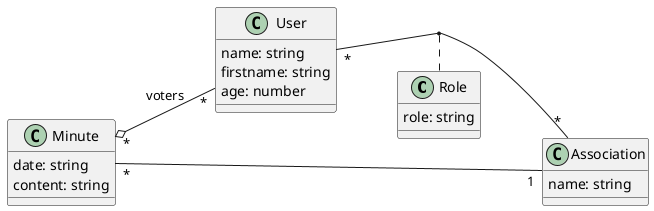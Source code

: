 @startuml diagram_classes
left to right direction
class Role {
    role: string
}
class User {
    name: string
    firstname: string
    age: number
}
class Association {
    name: string
}
class Minute {
    date: string
    content: string
}
Minute "*" -- "1" Association
Minute "*" o-- "*" User: voters
User "*" -- "*" Association
(User, Association) .. Role
@enduml